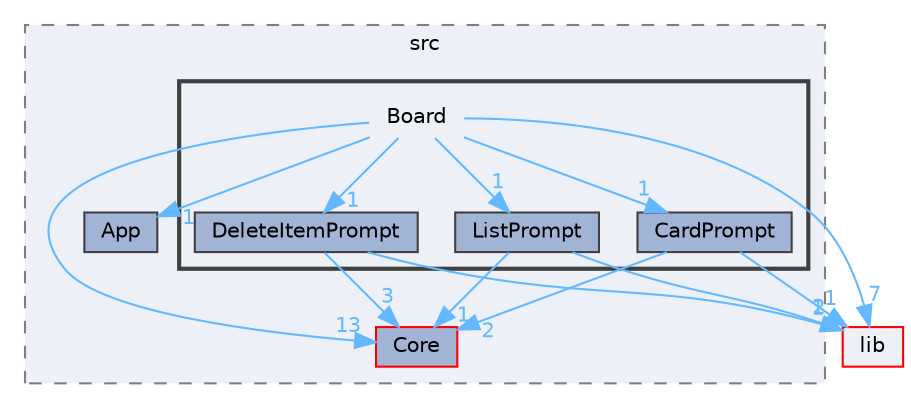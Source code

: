 digraph "app/src/Board"
{
 // LATEX_PDF_SIZE
  bgcolor="transparent";
  edge [fontname=Helvetica,fontsize=10,labelfontname=Helvetica,labelfontsize=10];
  node [fontname=Helvetica,fontsize=10,shape=box,height=0.2,width=0.4];
  compound=true
  subgraph clusterdir_a8f641299cfea9f7461c2df1141b7786 {
    graph [ bgcolor="#edf0f7", pencolor="grey50", label="src", fontname=Helvetica,fontsize=10 style="filled,dashed", URL="dir_a8f641299cfea9f7461c2df1141b7786.html",tooltip=""]
  dir_9f8538b32eef7ac20f30bcc386c92158 [label="App", fillcolor="#a2b4d6", color="grey25", style="filled", URL="dir_9f8538b32eef7ac20f30bcc386c92158.html",tooltip=""];
  dir_f7d4be874a03ffe36f67d0add008229d [label="Core", fillcolor="#a2b4d6", color="red", style="filled", URL="dir_f7d4be874a03ffe36f67d0add008229d.html",tooltip=""];
  subgraph clusterdir_b165395026853bfd1f1b8d8606d4662f {
    graph [ bgcolor="#edf0f7", pencolor="grey25", label="", fontname=Helvetica,fontsize=10 style="filled,bold", URL="dir_b165395026853bfd1f1b8d8606d4662f.html",tooltip=""]
    dir_b165395026853bfd1f1b8d8606d4662f [shape=plaintext, label="Board"];
  dir_c54401e8ea8ee6806516d57f0ba16674 [label="CardPrompt", fillcolor="#a2b4d6", color="grey25", style="filled", URL="dir_c54401e8ea8ee6806516d57f0ba16674.html",tooltip=""];
  dir_855d56be208b46291644458a9dfe1ddc [label="DeleteItemPrompt", fillcolor="#a2b4d6", color="grey25", style="filled", URL="dir_855d56be208b46291644458a9dfe1ddc.html",tooltip=""];
  dir_85c047dcd92840122afd45acefcacc43 [label="ListPrompt", fillcolor="#a2b4d6", color="grey25", style="filled", URL="dir_85c047dcd92840122afd45acefcacc43.html",tooltip=""];
  }
  }
  dir_97aefd0d527b934f1d99a682da8fe6a9 [label="lib", fillcolor="#edf0f7", color="red", style="filled", URL="dir_97aefd0d527b934f1d99a682da8fe6a9.html",tooltip=""];
  dir_b165395026853bfd1f1b8d8606d4662f->dir_855d56be208b46291644458a9dfe1ddc [headlabel="1", labeldistance=1.5 headhref="dir_000003_000007.html" href="dir_000003_000007.html" color="steelblue1" fontcolor="steelblue1"];
  dir_b165395026853bfd1f1b8d8606d4662f->dir_85c047dcd92840122afd45acefcacc43 [headlabel="1", labeldistance=1.5 headhref="dir_000003_000013.html" href="dir_000003_000013.html" color="steelblue1" fontcolor="steelblue1"];
  dir_b165395026853bfd1f1b8d8606d4662f->dir_97aefd0d527b934f1d99a682da8fe6a9 [headlabel="7", labeldistance=1.5 headhref="dir_000003_000012.html" href="dir_000003_000012.html" color="steelblue1" fontcolor="steelblue1"];
  dir_b165395026853bfd1f1b8d8606d4662f->dir_9f8538b32eef7ac20f30bcc386c92158 [headlabel="1", labeldistance=1.5 headhref="dir_000003_000001.html" href="dir_000003_000001.html" color="steelblue1" fontcolor="steelblue1"];
  dir_b165395026853bfd1f1b8d8606d4662f->dir_c54401e8ea8ee6806516d57f0ba16674 [headlabel="1", labeldistance=1.5 headhref="dir_000003_000004.html" href="dir_000003_000004.html" color="steelblue1" fontcolor="steelblue1"];
  dir_b165395026853bfd1f1b8d8606d4662f->dir_f7d4be874a03ffe36f67d0add008229d [headlabel="13", labeldistance=1.5 headhref="dir_000003_000006.html" href="dir_000003_000006.html" color="steelblue1" fontcolor="steelblue1"];
  dir_c54401e8ea8ee6806516d57f0ba16674->dir_97aefd0d527b934f1d99a682da8fe6a9 [headlabel="1", labeldistance=1.5 headhref="dir_000004_000012.html" href="dir_000004_000012.html" color="steelblue1" fontcolor="steelblue1"];
  dir_c54401e8ea8ee6806516d57f0ba16674->dir_f7d4be874a03ffe36f67d0add008229d [headlabel="2", labeldistance=1.5 headhref="dir_000004_000006.html" href="dir_000004_000006.html" color="steelblue1" fontcolor="steelblue1"];
  dir_855d56be208b46291644458a9dfe1ddc->dir_97aefd0d527b934f1d99a682da8fe6a9 [headlabel="1", labeldistance=1.5 headhref="dir_000007_000012.html" href="dir_000007_000012.html" color="steelblue1" fontcolor="steelblue1"];
  dir_855d56be208b46291644458a9dfe1ddc->dir_f7d4be874a03ffe36f67d0add008229d [headlabel="3", labeldistance=1.5 headhref="dir_000007_000006.html" href="dir_000007_000006.html" color="steelblue1" fontcolor="steelblue1"];
  dir_85c047dcd92840122afd45acefcacc43->dir_97aefd0d527b934f1d99a682da8fe6a9 [headlabel="2", labeldistance=1.5 headhref="dir_000013_000012.html" href="dir_000013_000012.html" color="steelblue1" fontcolor="steelblue1"];
  dir_85c047dcd92840122afd45acefcacc43->dir_f7d4be874a03ffe36f67d0add008229d [headlabel="1", labeldistance=1.5 headhref="dir_000013_000006.html" href="dir_000013_000006.html" color="steelblue1" fontcolor="steelblue1"];
}
